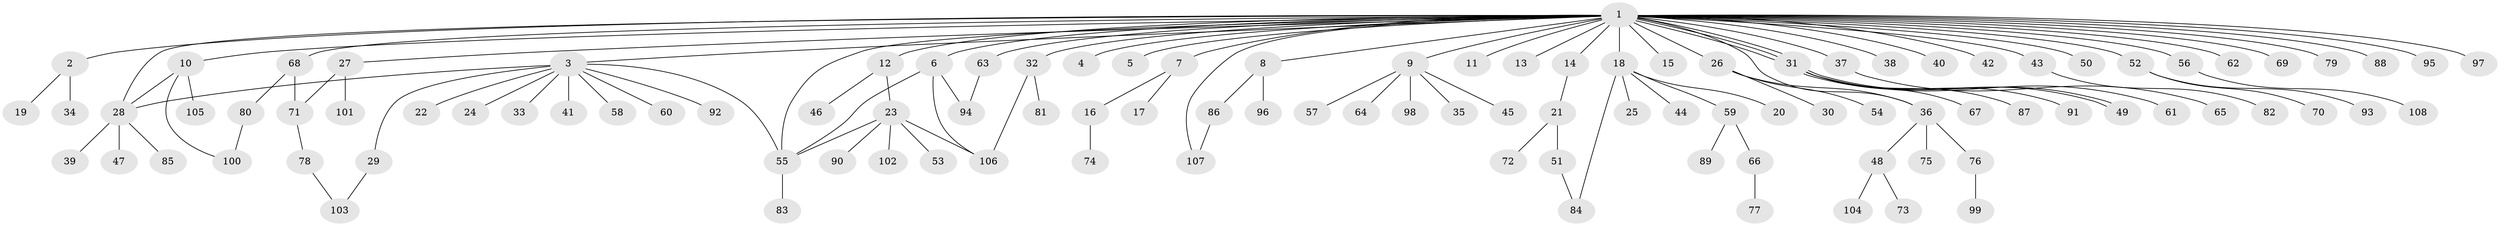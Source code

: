 // Generated by graph-tools (version 1.1) at 2025/25/03/09/25 03:25:58]
// undirected, 108 vertices, 124 edges
graph export_dot {
graph [start="1"]
  node [color=gray90,style=filled];
  1;
  2;
  3;
  4;
  5;
  6;
  7;
  8;
  9;
  10;
  11;
  12;
  13;
  14;
  15;
  16;
  17;
  18;
  19;
  20;
  21;
  22;
  23;
  24;
  25;
  26;
  27;
  28;
  29;
  30;
  31;
  32;
  33;
  34;
  35;
  36;
  37;
  38;
  39;
  40;
  41;
  42;
  43;
  44;
  45;
  46;
  47;
  48;
  49;
  50;
  51;
  52;
  53;
  54;
  55;
  56;
  57;
  58;
  59;
  60;
  61;
  62;
  63;
  64;
  65;
  66;
  67;
  68;
  69;
  70;
  71;
  72;
  73;
  74;
  75;
  76;
  77;
  78;
  79;
  80;
  81;
  82;
  83;
  84;
  85;
  86;
  87;
  88;
  89;
  90;
  91;
  92;
  93;
  94;
  95;
  96;
  97;
  98;
  99;
  100;
  101;
  102;
  103;
  104;
  105;
  106;
  107;
  108;
  1 -- 2;
  1 -- 3;
  1 -- 4;
  1 -- 5;
  1 -- 6;
  1 -- 7;
  1 -- 8;
  1 -- 9;
  1 -- 10;
  1 -- 11;
  1 -- 12;
  1 -- 13;
  1 -- 14;
  1 -- 15;
  1 -- 18;
  1 -- 26;
  1 -- 27;
  1 -- 28;
  1 -- 31;
  1 -- 31;
  1 -- 31;
  1 -- 32;
  1 -- 36;
  1 -- 37;
  1 -- 38;
  1 -- 40;
  1 -- 42;
  1 -- 43;
  1 -- 50;
  1 -- 52;
  1 -- 55;
  1 -- 56;
  1 -- 62;
  1 -- 63;
  1 -- 68;
  1 -- 69;
  1 -- 79;
  1 -- 88;
  1 -- 95;
  1 -- 97;
  1 -- 107;
  2 -- 19;
  2 -- 34;
  3 -- 22;
  3 -- 24;
  3 -- 28;
  3 -- 29;
  3 -- 33;
  3 -- 41;
  3 -- 55;
  3 -- 58;
  3 -- 60;
  3 -- 92;
  6 -- 55;
  6 -- 94;
  6 -- 106;
  7 -- 16;
  7 -- 17;
  8 -- 86;
  8 -- 96;
  9 -- 35;
  9 -- 45;
  9 -- 57;
  9 -- 64;
  9 -- 98;
  10 -- 28;
  10 -- 100;
  10 -- 105;
  12 -- 23;
  12 -- 46;
  14 -- 21;
  16 -- 74;
  18 -- 20;
  18 -- 25;
  18 -- 44;
  18 -- 59;
  18 -- 84;
  21 -- 51;
  21 -- 72;
  23 -- 53;
  23 -- 55;
  23 -- 90;
  23 -- 102;
  23 -- 106;
  26 -- 30;
  26 -- 36;
  26 -- 54;
  27 -- 71;
  27 -- 101;
  28 -- 39;
  28 -- 47;
  28 -- 85;
  29 -- 103;
  31 -- 49;
  31 -- 49;
  31 -- 61;
  31 -- 67;
  31 -- 87;
  31 -- 91;
  32 -- 81;
  32 -- 106;
  36 -- 48;
  36 -- 75;
  36 -- 76;
  37 -- 65;
  43 -- 82;
  48 -- 73;
  48 -- 104;
  51 -- 84;
  52 -- 70;
  52 -- 93;
  55 -- 83;
  56 -- 108;
  59 -- 66;
  59 -- 89;
  63 -- 94;
  66 -- 77;
  68 -- 71;
  68 -- 80;
  71 -- 78;
  76 -- 99;
  78 -- 103;
  80 -- 100;
  86 -- 107;
}
